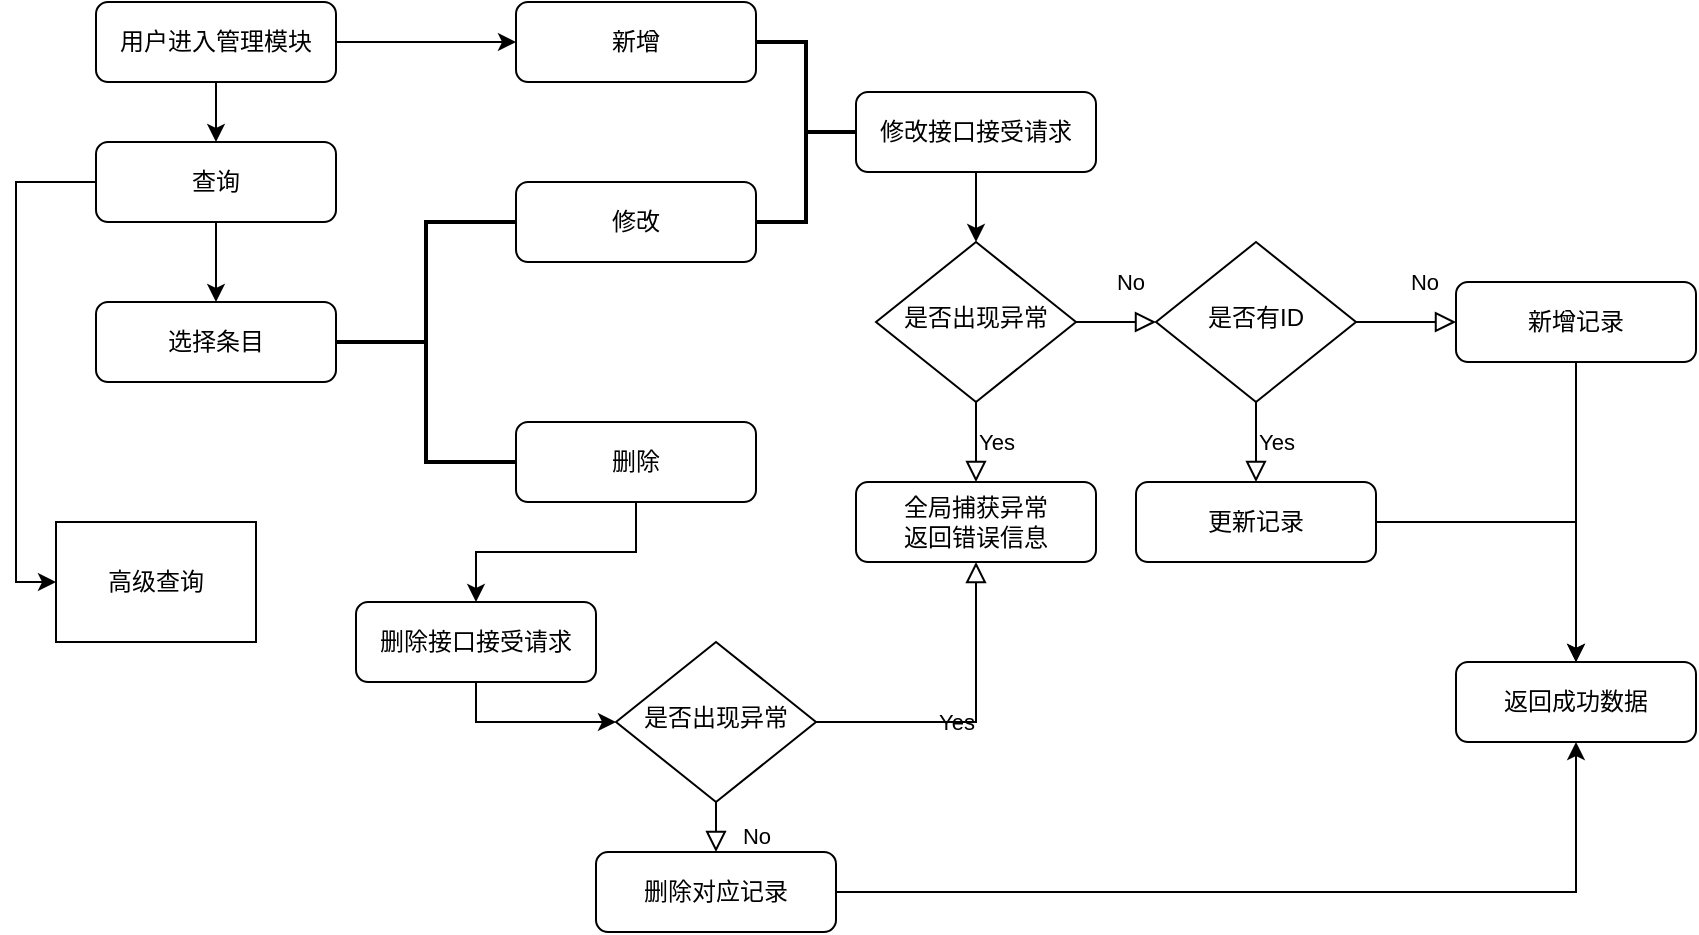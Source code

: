 <mxfile version="21.2.1" type="github">
  <diagram name="Page-1" id="WcUPZxskKVuSX5GP9IsT">
    <mxGraphModel dx="1235" dy="646" grid="1" gridSize="10" guides="1" tooltips="1" connect="1" arrows="1" fold="1" page="1" pageScale="1" pageWidth="827" pageHeight="1169" math="0" shadow="0">
      <root>
        <mxCell id="0" />
        <mxCell id="1" parent="0" />
        <mxCell id="l8RqUAS7_ePLlZICfafC-19" style="edgeStyle=orthogonalEdgeStyle;rounded=0;orthogonalLoop=1;jettySize=auto;html=1;exitX=1;exitY=0.5;exitDx=0;exitDy=0;entryX=0;entryY=0.5;entryDx=0;entryDy=0;" edge="1" parent="1" source="l8RqUAS7_ePLlZICfafC-2" target="l8RqUAS7_ePLlZICfafC-12">
          <mxGeometry relative="1" as="geometry" />
        </mxCell>
        <mxCell id="l8RqUAS7_ePLlZICfafC-68" style="edgeStyle=orthogonalEdgeStyle;rounded=0;orthogonalLoop=1;jettySize=auto;html=1;exitX=0.5;exitY=1;exitDx=0;exitDy=0;entryX=0.5;entryY=0;entryDx=0;entryDy=0;" edge="1" parent="1" source="l8RqUAS7_ePLlZICfafC-2" target="l8RqUAS7_ePLlZICfafC-16">
          <mxGeometry relative="1" as="geometry" />
        </mxCell>
        <mxCell id="l8RqUAS7_ePLlZICfafC-2" value="用户进入管理模块" style="rounded=1;whiteSpace=wrap;html=1;fontSize=12;glass=0;strokeWidth=1;shadow=0;" vertex="1" parent="1">
          <mxGeometry x="330" y="120" width="120" height="40" as="geometry" />
        </mxCell>
        <mxCell id="l8RqUAS7_ePLlZICfafC-12" value="新增" style="rounded=1;whiteSpace=wrap;html=1;fontSize=12;glass=0;strokeWidth=1;shadow=0;" vertex="1" parent="1">
          <mxGeometry x="540" y="120" width="120" height="40" as="geometry" />
        </mxCell>
        <mxCell id="l8RqUAS7_ePLlZICfafC-62" value="" style="edgeStyle=orthogonalEdgeStyle;rounded=0;orthogonalLoop=1;jettySize=auto;html=1;entryX=0.5;entryY=0;entryDx=0;entryDy=0;exitX=0.5;exitY=1;exitDx=0;exitDy=0;" edge="1" parent="1" source="l8RqUAS7_ePLlZICfafC-14" target="l8RqUAS7_ePLlZICfafC-70">
          <mxGeometry relative="1" as="geometry" />
        </mxCell>
        <mxCell id="l8RqUAS7_ePLlZICfafC-14" value="删除" style="rounded=1;whiteSpace=wrap;html=1;fontSize=12;glass=0;strokeWidth=1;shadow=0;" vertex="1" parent="1">
          <mxGeometry x="540" y="330" width="120" height="40" as="geometry" />
        </mxCell>
        <mxCell id="l8RqUAS7_ePLlZICfafC-15" value="修改" style="rounded=1;whiteSpace=wrap;html=1;fontSize=12;glass=0;strokeWidth=1;shadow=0;" vertex="1" parent="1">
          <mxGeometry x="540" y="210" width="120" height="40" as="geometry" />
        </mxCell>
        <mxCell id="l8RqUAS7_ePLlZICfafC-26" style="edgeStyle=orthogonalEdgeStyle;rounded=0;orthogonalLoop=1;jettySize=auto;html=1;exitX=0.5;exitY=1;exitDx=0;exitDy=0;" edge="1" parent="1" source="l8RqUAS7_ePLlZICfafC-16" target="l8RqUAS7_ePLlZICfafC-25">
          <mxGeometry relative="1" as="geometry">
            <mxPoint x="384" y="232" as="sourcePoint" />
          </mxGeometry>
        </mxCell>
        <mxCell id="l8RqUAS7_ePLlZICfafC-69" style="edgeStyle=orthogonalEdgeStyle;rounded=0;orthogonalLoop=1;jettySize=auto;html=1;exitX=0;exitY=0.5;exitDx=0;exitDy=0;entryX=0;entryY=0.5;entryDx=0;entryDy=0;" edge="1" parent="1" source="l8RqUAS7_ePLlZICfafC-16" target="l8RqUAS7_ePLlZICfafC-17">
          <mxGeometry relative="1" as="geometry" />
        </mxCell>
        <mxCell id="l8RqUAS7_ePLlZICfafC-16" value="查询" style="rounded=1;whiteSpace=wrap;html=1;fontSize=12;glass=0;strokeWidth=1;shadow=0;" vertex="1" parent="1">
          <mxGeometry x="330" y="190" width="120" height="40" as="geometry" />
        </mxCell>
        <mxCell id="l8RqUAS7_ePLlZICfafC-17" value="高级查询" style="whiteSpace=wrap;html=1;align=center;verticalAlign=middle;treeFolding=1;treeMoving=1;newEdgeStyle={&quot;edgeStyle&quot;:&quot;elbowEdgeStyle&quot;,&quot;startArrow&quot;:&quot;none&quot;,&quot;endArrow&quot;:&quot;none&quot;};" vertex="1" parent="1">
          <mxGeometry x="310" y="380" width="100" height="60" as="geometry" />
        </mxCell>
        <mxCell id="l8RqUAS7_ePLlZICfafC-21" value="" style="strokeWidth=2;html=1;shape=mxgraph.flowchart.annotation_2;align=left;labelPosition=right;pointerEvents=1;" vertex="1" parent="1">
          <mxGeometry x="450" y="230" width="90" height="120" as="geometry" />
        </mxCell>
        <mxCell id="l8RqUAS7_ePLlZICfafC-25" value="选择条目" style="rounded=1;whiteSpace=wrap;html=1;fontSize=12;glass=0;strokeWidth=1;shadow=0;" vertex="1" parent="1">
          <mxGeometry x="330" y="270" width="120" height="40" as="geometry" />
        </mxCell>
        <mxCell id="l8RqUAS7_ePLlZICfafC-27" value="" style="strokeWidth=2;html=1;shape=mxgraph.flowchart.annotation_2;align=left;labelPosition=right;pointerEvents=1;rotation=-180;" vertex="1" parent="1">
          <mxGeometry x="660" y="140" width="50" height="90" as="geometry" />
        </mxCell>
        <mxCell id="l8RqUAS7_ePLlZICfafC-47" value="" style="edgeStyle=orthogonalEdgeStyle;rounded=0;orthogonalLoop=1;jettySize=auto;html=1;" edge="1" parent="1" source="l8RqUAS7_ePLlZICfafC-28" target="l8RqUAS7_ePLlZICfafC-46">
          <mxGeometry relative="1" as="geometry" />
        </mxCell>
        <mxCell id="l8RqUAS7_ePLlZICfafC-28" value="修改接口接受请求" style="rounded=1;whiteSpace=wrap;html=1;fontSize=12;glass=0;strokeWidth=1;shadow=0;" vertex="1" parent="1">
          <mxGeometry x="710" y="165" width="120" height="40" as="geometry" />
        </mxCell>
        <mxCell id="l8RqUAS7_ePLlZICfafC-29" value="是否有ID" style="rhombus;whiteSpace=wrap;html=1;shadow=0;fontFamily=Helvetica;fontSize=12;align=center;strokeWidth=1;spacing=6;spacingTop=-4;movable=1;resizable=1;rotatable=1;deletable=1;editable=1;locked=0;connectable=1;" vertex="1" parent="1">
          <mxGeometry x="860" y="240" width="100" height="80" as="geometry" />
        </mxCell>
        <mxCell id="l8RqUAS7_ePLlZICfafC-31" value="Yes" style="edgeStyle=orthogonalEdgeStyle;rounded=0;html=1;jettySize=auto;orthogonalLoop=1;fontSize=11;endArrow=block;endFill=0;endSize=8;strokeWidth=1;shadow=0;labelBackgroundColor=none;exitX=0.5;exitY=1;exitDx=0;exitDy=0;entryX=0.5;entryY=0;entryDx=0;entryDy=0;" edge="1" parent="1" source="l8RqUAS7_ePLlZICfafC-29" target="l8RqUAS7_ePLlZICfafC-32">
          <mxGeometry y="10" relative="1" as="geometry">
            <mxPoint as="offset" />
            <mxPoint x="280" y="530" as="sourcePoint" />
            <mxPoint x="330" y="530" as="targetPoint" />
          </mxGeometry>
        </mxCell>
        <mxCell id="l8RqUAS7_ePLlZICfafC-38" value="" style="edgeStyle=orthogonalEdgeStyle;rounded=0;orthogonalLoop=1;jettySize=auto;html=1;shadow=0;" edge="1" parent="1" source="l8RqUAS7_ePLlZICfafC-32" target="l8RqUAS7_ePLlZICfafC-36">
          <mxGeometry relative="1" as="geometry" />
        </mxCell>
        <mxCell id="l8RqUAS7_ePLlZICfafC-32" value="更新记录" style="rounded=1;whiteSpace=wrap;html=1;fontSize=12;glass=0;strokeWidth=1;shadow=0;" vertex="1" parent="1">
          <mxGeometry x="850" y="360" width="120" height="40" as="geometry" />
        </mxCell>
        <mxCell id="l8RqUAS7_ePLlZICfafC-37" value="" style="edgeStyle=orthogonalEdgeStyle;rounded=0;orthogonalLoop=1;jettySize=auto;html=1;shadow=0;" edge="1" parent="1" source="l8RqUAS7_ePLlZICfafC-33" target="l8RqUAS7_ePLlZICfafC-36">
          <mxGeometry relative="1" as="geometry" />
        </mxCell>
        <mxCell id="l8RqUAS7_ePLlZICfafC-33" value="新增记录" style="rounded=1;whiteSpace=wrap;html=1;fontSize=12;glass=0;strokeWidth=1;shadow=0;" vertex="1" parent="1">
          <mxGeometry x="1010" y="260" width="120" height="40" as="geometry" />
        </mxCell>
        <mxCell id="l8RqUAS7_ePLlZICfafC-35" value="No" style="rounded=0;html=1;jettySize=auto;orthogonalLoop=1;fontSize=11;endArrow=block;endFill=0;endSize=8;strokeWidth=1;shadow=0;labelBackgroundColor=none;edgeStyle=orthogonalEdgeStyle;exitX=1;exitY=0.5;exitDx=0;exitDy=0;entryX=0;entryY=0.5;entryDx=0;entryDy=0;" edge="1" parent="1" source="l8RqUAS7_ePLlZICfafC-29" target="l8RqUAS7_ePLlZICfafC-33">
          <mxGeometry x="0.333" y="20" relative="1" as="geometry">
            <mxPoint as="offset" />
            <mxPoint x="230" y="570" as="sourcePoint" />
            <mxPoint x="230" y="630" as="targetPoint" />
          </mxGeometry>
        </mxCell>
        <mxCell id="l8RqUAS7_ePLlZICfafC-36" value="返回成功数据" style="rounded=1;whiteSpace=wrap;html=1;fontSize=12;glass=0;strokeWidth=1;shadow=0;" vertex="1" parent="1">
          <mxGeometry x="1010" y="450" width="120" height="40" as="geometry" />
        </mxCell>
        <mxCell id="l8RqUAS7_ePLlZICfafC-46" value="是否出现异常" style="rhombus;whiteSpace=wrap;html=1;shadow=0;fontFamily=Helvetica;fontSize=12;align=center;strokeWidth=1;spacing=6;spacingTop=-4;movable=1;resizable=1;rotatable=1;deletable=1;editable=1;locked=0;connectable=1;" vertex="1" parent="1">
          <mxGeometry x="720" y="240" width="100" height="80" as="geometry" />
        </mxCell>
        <mxCell id="l8RqUAS7_ePLlZICfafC-48" value="No" style="rounded=0;html=1;jettySize=auto;orthogonalLoop=1;fontSize=11;endArrow=block;endFill=0;endSize=8;strokeWidth=1;shadow=0;labelBackgroundColor=none;edgeStyle=orthogonalEdgeStyle;exitX=1;exitY=0.5;exitDx=0;exitDy=0;entryX=0;entryY=0.5;entryDx=0;entryDy=0;" edge="1" parent="1" source="l8RqUAS7_ePLlZICfafC-46" target="l8RqUAS7_ePLlZICfafC-29">
          <mxGeometry x="0.333" y="20" relative="1" as="geometry">
            <mxPoint as="offset" />
            <mxPoint x="830" y="390" as="sourcePoint" />
            <mxPoint x="880" y="390" as="targetPoint" />
          </mxGeometry>
        </mxCell>
        <mxCell id="l8RqUAS7_ePLlZICfafC-49" value="全局捕获异常&lt;br&gt;返回错误信息" style="rounded=1;whiteSpace=wrap;html=1;fontSize=12;glass=0;strokeWidth=1;shadow=0;" vertex="1" parent="1">
          <mxGeometry x="710" y="360" width="120" height="40" as="geometry" />
        </mxCell>
        <mxCell id="l8RqUAS7_ePLlZICfafC-50" value="" style="edgeStyle=orthogonalEdgeStyle;rounded=0;orthogonalLoop=1;jettySize=auto;html=1;entryX=0.5;entryY=1;entryDx=0;entryDy=0;" edge="1" parent="1" target="l8RqUAS7_ePLlZICfafC-46">
          <mxGeometry relative="1" as="geometry">
            <mxPoint x="770" y="320" as="sourcePoint" />
            <mxPoint x="140" y="530" as="targetPoint" />
          </mxGeometry>
        </mxCell>
        <mxCell id="l8RqUAS7_ePLlZICfafC-51" value="Yes" style="edgeStyle=orthogonalEdgeStyle;rounded=0;html=1;jettySize=auto;orthogonalLoop=1;fontSize=11;endArrow=block;endFill=0;endSize=8;strokeWidth=1;shadow=0;labelBackgroundColor=none;exitX=0.5;exitY=1;exitDx=0;exitDy=0;entryX=0.5;entryY=0;entryDx=0;entryDy=0;" edge="1" parent="1" source="l8RqUAS7_ePLlZICfafC-46" target="l8RqUAS7_ePLlZICfafC-49">
          <mxGeometry y="10" relative="1" as="geometry">
            <mxPoint as="offset" />
            <mxPoint x="140" y="530" as="sourcePoint" />
            <mxPoint x="210" y="470" as="targetPoint" />
          </mxGeometry>
        </mxCell>
        <mxCell id="l8RqUAS7_ePLlZICfafC-55" value="是否出现异常" style="rhombus;whiteSpace=wrap;html=1;shadow=0;fontFamily=Helvetica;fontSize=12;align=center;strokeWidth=1;spacing=6;spacingTop=-4;movable=1;resizable=1;rotatable=1;deletable=1;editable=1;locked=0;connectable=1;" vertex="1" parent="1">
          <mxGeometry x="590" y="440" width="100" height="80" as="geometry" />
        </mxCell>
        <mxCell id="l8RqUAS7_ePLlZICfafC-63" value="Yes" style="edgeStyle=orthogonalEdgeStyle;rounded=0;html=1;jettySize=auto;orthogonalLoop=1;fontSize=11;endArrow=block;endFill=0;endSize=8;strokeWidth=1;shadow=0;labelBackgroundColor=none;exitX=1;exitY=0.5;exitDx=0;exitDy=0;entryX=0.5;entryY=1;entryDx=0;entryDy=0;" edge="1" parent="1" source="l8RqUAS7_ePLlZICfafC-55" target="l8RqUAS7_ePLlZICfafC-49">
          <mxGeometry y="10" relative="1" as="geometry">
            <mxPoint as="offset" />
            <mxPoint x="780" y="330" as="sourcePoint" />
            <mxPoint x="780" y="370" as="targetPoint" />
          </mxGeometry>
        </mxCell>
        <mxCell id="l8RqUAS7_ePLlZICfafC-64" value="No" style="rounded=0;html=1;jettySize=auto;orthogonalLoop=1;fontSize=11;endArrow=block;endFill=0;endSize=8;strokeWidth=1;shadow=0;labelBackgroundColor=none;edgeStyle=orthogonalEdgeStyle;exitX=0.5;exitY=1;exitDx=0;exitDy=0;entryX=0.5;entryY=0;entryDx=0;entryDy=0;" edge="1" parent="1" source="l8RqUAS7_ePLlZICfafC-55" target="l8RqUAS7_ePLlZICfafC-65">
          <mxGeometry x="0.333" y="20" relative="1" as="geometry">
            <mxPoint as="offset" />
            <mxPoint x="970" y="290" as="sourcePoint" />
            <mxPoint x="600" y="520" as="targetPoint" />
          </mxGeometry>
        </mxCell>
        <mxCell id="l8RqUAS7_ePLlZICfafC-66" style="edgeStyle=orthogonalEdgeStyle;rounded=0;orthogonalLoop=1;jettySize=auto;html=1;exitX=1;exitY=0.5;exitDx=0;exitDy=0;entryX=0.5;entryY=1;entryDx=0;entryDy=0;" edge="1" parent="1" source="l8RqUAS7_ePLlZICfafC-65" target="l8RqUAS7_ePLlZICfafC-36">
          <mxGeometry relative="1" as="geometry" />
        </mxCell>
        <mxCell id="l8RqUAS7_ePLlZICfafC-65" value="删除对应记录" style="rounded=1;whiteSpace=wrap;html=1;fontSize=12;glass=0;strokeWidth=1;shadow=0;" vertex="1" parent="1">
          <mxGeometry x="580" y="545" width="120" height="40" as="geometry" />
        </mxCell>
        <mxCell id="l8RqUAS7_ePLlZICfafC-71" style="edgeStyle=orthogonalEdgeStyle;rounded=0;orthogonalLoop=1;jettySize=auto;html=1;exitX=0.5;exitY=1;exitDx=0;exitDy=0;" edge="1" parent="1" source="l8RqUAS7_ePLlZICfafC-70" target="l8RqUAS7_ePLlZICfafC-55">
          <mxGeometry relative="1" as="geometry" />
        </mxCell>
        <mxCell id="l8RqUAS7_ePLlZICfafC-70" value="删除接口接受请求" style="rounded=1;whiteSpace=wrap;html=1;fontSize=12;glass=0;strokeWidth=1;shadow=0;" vertex="1" parent="1">
          <mxGeometry x="460" y="420" width="120" height="40" as="geometry" />
        </mxCell>
      </root>
    </mxGraphModel>
  </diagram>
</mxfile>

